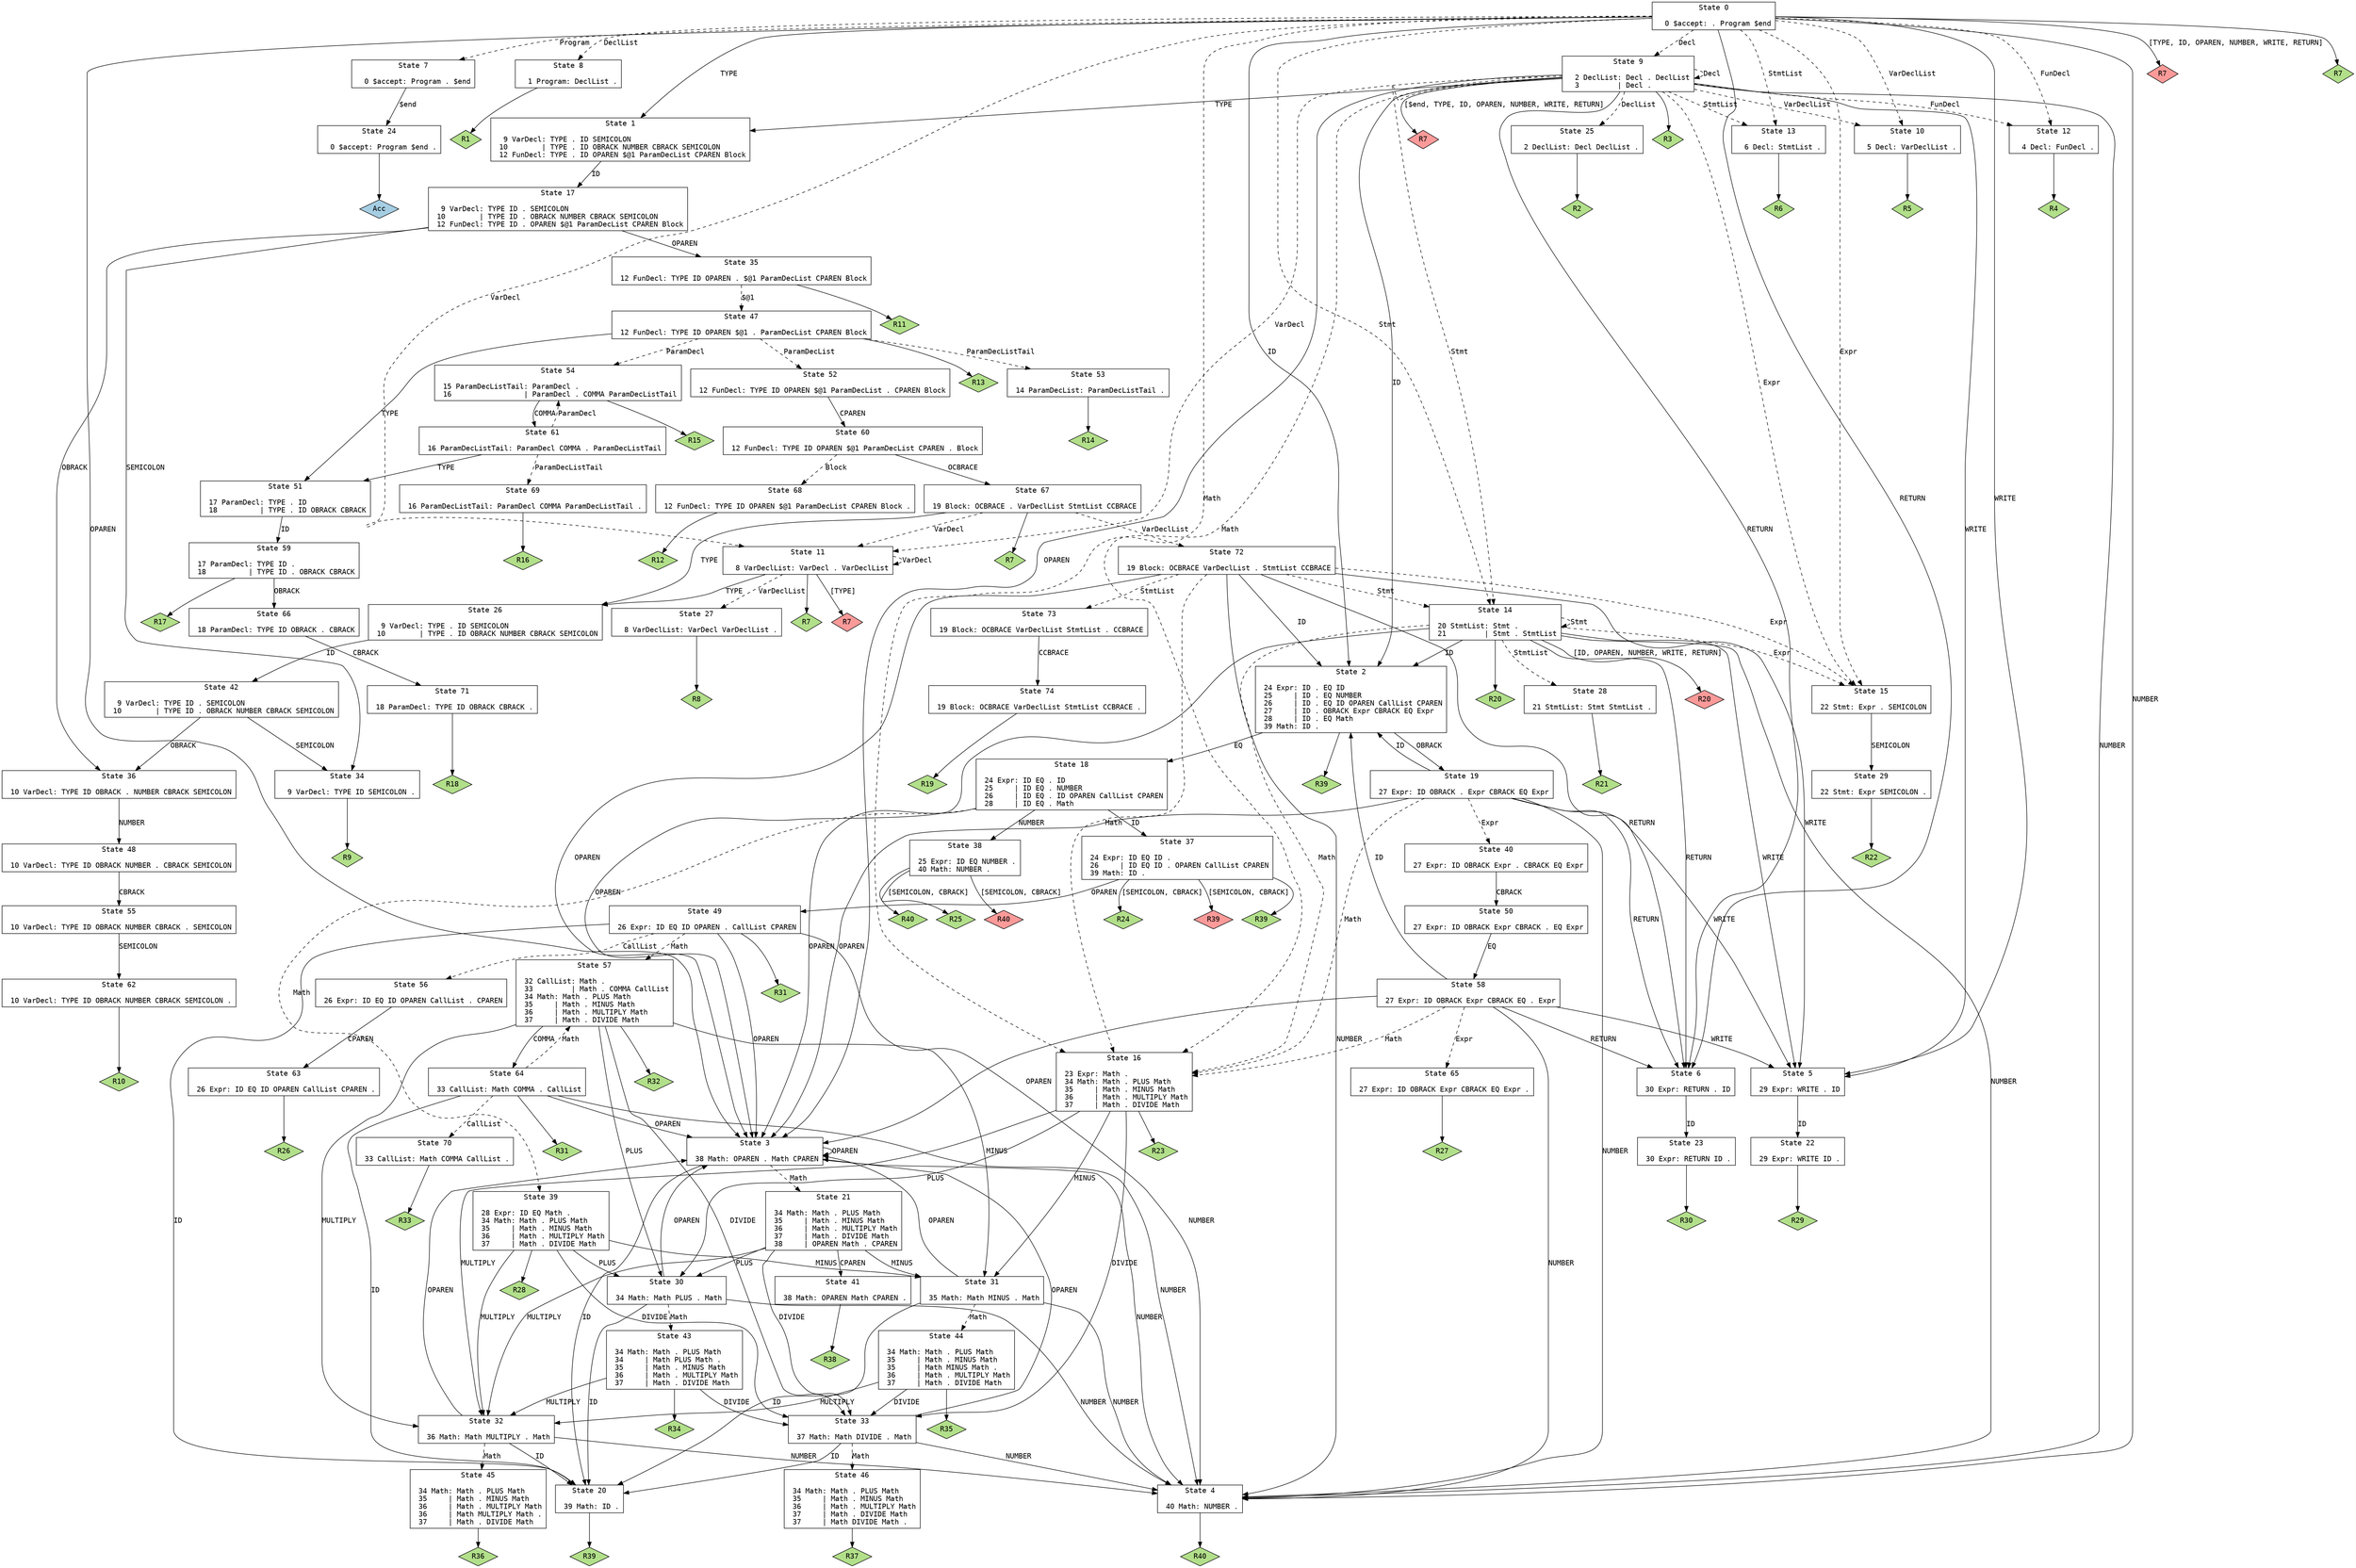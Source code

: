 // Generated by GNU Bison 3.5.1.
// Report bugs to <bug-bison@gnu.org>.
// Home page: <https://www.gnu.org/software/bison/>.

digraph "parser.y"
{
  node [fontname = courier, shape = box, colorscheme = paired6]
  edge [fontname = courier]

  0 [label="State 0\n\l  0 $accept: . Program $end\l"]
  0 -> 1 [style=solid label="TYPE"]
  0 -> 2 [style=solid label="ID"]
  0 -> 3 [style=solid label="OPAREN"]
  0 -> 4 [style=solid label="NUMBER"]
  0 -> 5 [style=solid label="WRITE"]
  0 -> 6 [style=solid label="RETURN"]
  0 -> 7 [style=dashed label="Program"]
  0 -> 8 [style=dashed label="DeclList"]
  0 -> 9 [style=dashed label="Decl"]
  0 -> 10 [style=dashed label="VarDeclList"]
  0 -> 11 [style=dashed label="VarDecl"]
  0 -> 12 [style=dashed label="FunDecl"]
  0 -> 13 [style=dashed label="StmtList"]
  0 -> 14 [style=dashed label="Stmt"]
  0 -> 15 [style=dashed label="Expr"]
  0 -> 16 [style=dashed label="Math"]
  0 -> "0R7d" [label="[TYPE, ID, OPAREN, NUMBER, WRITE, RETURN]", style=solid]
 "0R7d" [label="R7", fillcolor=5, shape=diamond, style=filled]
  0 -> "0R7" [style=solid]
 "0R7" [label="R7", fillcolor=3, shape=diamond, style=filled]
  1 [label="State 1\n\l  9 VarDecl: TYPE . ID SEMICOLON\l 10        | TYPE . ID OBRACK NUMBER CBRACK SEMICOLON\l 12 FunDecl: TYPE . ID OPAREN $@1 ParamDecList CPAREN Block\l"]
  1 -> 17 [style=solid label="ID"]
  2 [label="State 2\n\l 24 Expr: ID . EQ ID\l 25     | ID . EQ NUMBER\l 26     | ID . EQ ID OPAREN CallList CPAREN\l 27     | ID . OBRACK Expr CBRACK EQ Expr\l 28     | ID . EQ Math\l 39 Math: ID .\l"]
  2 -> 18 [style=solid label="EQ"]
  2 -> 19 [style=solid label="OBRACK"]
  2 -> "2R39" [style=solid]
 "2R39" [label="R39", fillcolor=3, shape=diamond, style=filled]
  3 [label="State 3\n\l 38 Math: OPAREN . Math CPAREN\l"]
  3 -> 20 [style=solid label="ID"]
  3 -> 3 [style=solid label="OPAREN"]
  3 -> 4 [style=solid label="NUMBER"]
  3 -> 21 [style=dashed label="Math"]
  4 [label="State 4\n\l 40 Math: NUMBER .\l"]
  4 -> "4R40" [style=solid]
 "4R40" [label="R40", fillcolor=3, shape=diamond, style=filled]
  5 [label="State 5\n\l 29 Expr: WRITE . ID\l"]
  5 -> 22 [style=solid label="ID"]
  6 [label="State 6\n\l 30 Expr: RETURN . ID\l"]
  6 -> 23 [style=solid label="ID"]
  7 [label="State 7\n\l  0 $accept: Program . $end\l"]
  7 -> 24 [style=solid label="$end"]
  8 [label="State 8\n\l  1 Program: DeclList .\l"]
  8 -> "8R1" [style=solid]
 "8R1" [label="R1", fillcolor=3, shape=diamond, style=filled]
  9 [label="State 9\n\l  2 DeclList: Decl . DeclList\l  3         | Decl .\l"]
  9 -> 1 [style=solid label="TYPE"]
  9 -> 2 [style=solid label="ID"]
  9 -> 3 [style=solid label="OPAREN"]
  9 -> 4 [style=solid label="NUMBER"]
  9 -> 5 [style=solid label="WRITE"]
  9 -> 6 [style=solid label="RETURN"]
  9 -> 25 [style=dashed label="DeclList"]
  9 -> 9 [style=dashed label="Decl"]
  9 -> 10 [style=dashed label="VarDeclList"]
  9 -> 11 [style=dashed label="VarDecl"]
  9 -> 12 [style=dashed label="FunDecl"]
  9 -> 13 [style=dashed label="StmtList"]
  9 -> 14 [style=dashed label="Stmt"]
  9 -> 15 [style=dashed label="Expr"]
  9 -> 16 [style=dashed label="Math"]
  9 -> "9R3" [style=solid]
 "9R3" [label="R3", fillcolor=3, shape=diamond, style=filled]
  9 -> "9R7d" [label="[$end, TYPE, ID, OPAREN, NUMBER, WRITE, RETURN]", style=solid]
 "9R7d" [label="R7", fillcolor=5, shape=diamond, style=filled]
  10 [label="State 10\n\l  5 Decl: VarDeclList .\l"]
  10 -> "10R5" [style=solid]
 "10R5" [label="R5", fillcolor=3, shape=diamond, style=filled]
  11 [label="State 11\n\l  8 VarDeclList: VarDecl . VarDeclList\l"]
  11 -> 26 [style=solid label="TYPE"]
  11 -> 27 [style=dashed label="VarDeclList"]
  11 -> 11 [style=dashed label="VarDecl"]
  11 -> "11R7d" [label="[TYPE]", style=solid]
 "11R7d" [label="R7", fillcolor=5, shape=diamond, style=filled]
  11 -> "11R7" [style=solid]
 "11R7" [label="R7", fillcolor=3, shape=diamond, style=filled]
  12 [label="State 12\n\l  4 Decl: FunDecl .\l"]
  12 -> "12R4" [style=solid]
 "12R4" [label="R4", fillcolor=3, shape=diamond, style=filled]
  13 [label="State 13\n\l  6 Decl: StmtList .\l"]
  13 -> "13R6" [style=solid]
 "13R6" [label="R6", fillcolor=3, shape=diamond, style=filled]
  14 [label="State 14\n\l 20 StmtList: Stmt .\l 21         | Stmt . StmtList\l"]
  14 -> 2 [style=solid label="ID"]
  14 -> 3 [style=solid label="OPAREN"]
  14 -> 4 [style=solid label="NUMBER"]
  14 -> 5 [style=solid label="WRITE"]
  14 -> 6 [style=solid label="RETURN"]
  14 -> 28 [style=dashed label="StmtList"]
  14 -> 14 [style=dashed label="Stmt"]
  14 -> 15 [style=dashed label="Expr"]
  14 -> 16 [style=dashed label="Math"]
  14 -> "14R20d" [label="[ID, OPAREN, NUMBER, WRITE, RETURN]", style=solid]
 "14R20d" [label="R20", fillcolor=5, shape=diamond, style=filled]
  14 -> "14R20" [style=solid]
 "14R20" [label="R20", fillcolor=3, shape=diamond, style=filled]
  15 [label="State 15\n\l 22 Stmt: Expr . SEMICOLON\l"]
  15 -> 29 [style=solid label="SEMICOLON"]
  16 [label="State 16\n\l 23 Expr: Math .\l 34 Math: Math . PLUS Math\l 35     | Math . MINUS Math\l 36     | Math . MULTIPLY Math\l 37     | Math . DIVIDE Math\l"]
  16 -> 30 [style=solid label="PLUS"]
  16 -> 31 [style=solid label="MINUS"]
  16 -> 32 [style=solid label="MULTIPLY"]
  16 -> 33 [style=solid label="DIVIDE"]
  16 -> "16R23" [style=solid]
 "16R23" [label="R23", fillcolor=3, shape=diamond, style=filled]
  17 [label="State 17\n\l  9 VarDecl: TYPE ID . SEMICOLON\l 10        | TYPE ID . OBRACK NUMBER CBRACK SEMICOLON\l 12 FunDecl: TYPE ID . OPAREN $@1 ParamDecList CPAREN Block\l"]
  17 -> 34 [style=solid label="SEMICOLON"]
  17 -> 35 [style=solid label="OPAREN"]
  17 -> 36 [style=solid label="OBRACK"]
  18 [label="State 18\n\l 24 Expr: ID EQ . ID\l 25     | ID EQ . NUMBER\l 26     | ID EQ . ID OPAREN CallList CPAREN\l 28     | ID EQ . Math\l"]
  18 -> 37 [style=solid label="ID"]
  18 -> 3 [style=solid label="OPAREN"]
  18 -> 38 [style=solid label="NUMBER"]
  18 -> 39 [style=dashed label="Math"]
  19 [label="State 19\n\l 27 Expr: ID OBRACK . Expr CBRACK EQ Expr\l"]
  19 -> 2 [style=solid label="ID"]
  19 -> 3 [style=solid label="OPAREN"]
  19 -> 4 [style=solid label="NUMBER"]
  19 -> 5 [style=solid label="WRITE"]
  19 -> 6 [style=solid label="RETURN"]
  19 -> 40 [style=dashed label="Expr"]
  19 -> 16 [style=dashed label="Math"]
  20 [label="State 20\n\l 39 Math: ID .\l"]
  20 -> "20R39" [style=solid]
 "20R39" [label="R39", fillcolor=3, shape=diamond, style=filled]
  21 [label="State 21\n\l 34 Math: Math . PLUS Math\l 35     | Math . MINUS Math\l 36     | Math . MULTIPLY Math\l 37     | Math . DIVIDE Math\l 38     | OPAREN Math . CPAREN\l"]
  21 -> 41 [style=solid label="CPAREN"]
  21 -> 30 [style=solid label="PLUS"]
  21 -> 31 [style=solid label="MINUS"]
  21 -> 32 [style=solid label="MULTIPLY"]
  21 -> 33 [style=solid label="DIVIDE"]
  22 [label="State 22\n\l 29 Expr: WRITE ID .\l"]
  22 -> "22R29" [style=solid]
 "22R29" [label="R29", fillcolor=3, shape=diamond, style=filled]
  23 [label="State 23\n\l 30 Expr: RETURN ID .\l"]
  23 -> "23R30" [style=solid]
 "23R30" [label="R30", fillcolor=3, shape=diamond, style=filled]
  24 [label="State 24\n\l  0 $accept: Program $end .\l"]
  24 -> "24R0" [style=solid]
 "24R0" [label="Acc", fillcolor=1, shape=diamond, style=filled]
  25 [label="State 25\n\l  2 DeclList: Decl DeclList .\l"]
  25 -> "25R2" [style=solid]
 "25R2" [label="R2", fillcolor=3, shape=diamond, style=filled]
  26 [label="State 26\n\l  9 VarDecl: TYPE . ID SEMICOLON\l 10        | TYPE . ID OBRACK NUMBER CBRACK SEMICOLON\l"]
  26 -> 42 [style=solid label="ID"]
  27 [label="State 27\n\l  8 VarDeclList: VarDecl VarDeclList .\l"]
  27 -> "27R8" [style=solid]
 "27R8" [label="R8", fillcolor=3, shape=diamond, style=filled]
  28 [label="State 28\n\l 21 StmtList: Stmt StmtList .\l"]
  28 -> "28R21" [style=solid]
 "28R21" [label="R21", fillcolor=3, shape=diamond, style=filled]
  29 [label="State 29\n\l 22 Stmt: Expr SEMICOLON .\l"]
  29 -> "29R22" [style=solid]
 "29R22" [label="R22", fillcolor=3, shape=diamond, style=filled]
  30 [label="State 30\n\l 34 Math: Math PLUS . Math\l"]
  30 -> 20 [style=solid label="ID"]
  30 -> 3 [style=solid label="OPAREN"]
  30 -> 4 [style=solid label="NUMBER"]
  30 -> 43 [style=dashed label="Math"]
  31 [label="State 31\n\l 35 Math: Math MINUS . Math\l"]
  31 -> 20 [style=solid label="ID"]
  31 -> 3 [style=solid label="OPAREN"]
  31 -> 4 [style=solid label="NUMBER"]
  31 -> 44 [style=dashed label="Math"]
  32 [label="State 32\n\l 36 Math: Math MULTIPLY . Math\l"]
  32 -> 20 [style=solid label="ID"]
  32 -> 3 [style=solid label="OPAREN"]
  32 -> 4 [style=solid label="NUMBER"]
  32 -> 45 [style=dashed label="Math"]
  33 [label="State 33\n\l 37 Math: Math DIVIDE . Math\l"]
  33 -> 20 [style=solid label="ID"]
  33 -> 3 [style=solid label="OPAREN"]
  33 -> 4 [style=solid label="NUMBER"]
  33 -> 46 [style=dashed label="Math"]
  34 [label="State 34\n\l  9 VarDecl: TYPE ID SEMICOLON .\l"]
  34 -> "34R9" [style=solid]
 "34R9" [label="R9", fillcolor=3, shape=diamond, style=filled]
  35 [label="State 35\n\l 12 FunDecl: TYPE ID OPAREN . $@1 ParamDecList CPAREN Block\l"]
  35 -> 47 [style=dashed label="$@1"]
  35 -> "35R11" [style=solid]
 "35R11" [label="R11", fillcolor=3, shape=diamond, style=filled]
  36 [label="State 36\n\l 10 VarDecl: TYPE ID OBRACK . NUMBER CBRACK SEMICOLON\l"]
  36 -> 48 [style=solid label="NUMBER"]
  37 [label="State 37\n\l 24 Expr: ID EQ ID .\l 26     | ID EQ ID . OPAREN CallList CPAREN\l 39 Math: ID .\l"]
  37 -> 49 [style=solid label="OPAREN"]
  37 -> "37R24" [label="[SEMICOLON, CBRACK]", style=solid]
 "37R24" [label="R24", fillcolor=3, shape=diamond, style=filled]
  37 -> "37R39d" [label="[SEMICOLON, CBRACK]", style=solid]
 "37R39d" [label="R39", fillcolor=5, shape=diamond, style=filled]
  37 -> "37R39" [style=solid]
 "37R39" [label="R39", fillcolor=3, shape=diamond, style=filled]
  38 [label="State 38\n\l 25 Expr: ID EQ NUMBER .\l 40 Math: NUMBER .\l"]
  38 -> "38R25" [label="[SEMICOLON, CBRACK]", style=solid]
 "38R25" [label="R25", fillcolor=3, shape=diamond, style=filled]
  38 -> "38R40d" [label="[SEMICOLON, CBRACK]", style=solid]
 "38R40d" [label="R40", fillcolor=5, shape=diamond, style=filled]
  38 -> "38R40" [style=solid]
 "38R40" [label="R40", fillcolor=3, shape=diamond, style=filled]
  39 [label="State 39\n\l 28 Expr: ID EQ Math .\l 34 Math: Math . PLUS Math\l 35     | Math . MINUS Math\l 36     | Math . MULTIPLY Math\l 37     | Math . DIVIDE Math\l"]
  39 -> 30 [style=solid label="PLUS"]
  39 -> 31 [style=solid label="MINUS"]
  39 -> 32 [style=solid label="MULTIPLY"]
  39 -> 33 [style=solid label="DIVIDE"]
  39 -> "39R28" [style=solid]
 "39R28" [label="R28", fillcolor=3, shape=diamond, style=filled]
  40 [label="State 40\n\l 27 Expr: ID OBRACK Expr . CBRACK EQ Expr\l"]
  40 -> 50 [style=solid label="CBRACK"]
  41 [label="State 41\n\l 38 Math: OPAREN Math CPAREN .\l"]
  41 -> "41R38" [style=solid]
 "41R38" [label="R38", fillcolor=3, shape=diamond, style=filled]
  42 [label="State 42\n\l  9 VarDecl: TYPE ID . SEMICOLON\l 10        | TYPE ID . OBRACK NUMBER CBRACK SEMICOLON\l"]
  42 -> 34 [style=solid label="SEMICOLON"]
  42 -> 36 [style=solid label="OBRACK"]
  43 [label="State 43\n\l 34 Math: Math . PLUS Math\l 34     | Math PLUS Math .\l 35     | Math . MINUS Math\l 36     | Math . MULTIPLY Math\l 37     | Math . DIVIDE Math\l"]
  43 -> 32 [style=solid label="MULTIPLY"]
  43 -> 33 [style=solid label="DIVIDE"]
  43 -> "43R34" [style=solid]
 "43R34" [label="R34", fillcolor=3, shape=diamond, style=filled]
  44 [label="State 44\n\l 34 Math: Math . PLUS Math\l 35     | Math . MINUS Math\l 35     | Math MINUS Math .\l 36     | Math . MULTIPLY Math\l 37     | Math . DIVIDE Math\l"]
  44 -> 32 [style=solid label="MULTIPLY"]
  44 -> 33 [style=solid label="DIVIDE"]
  44 -> "44R35" [style=solid]
 "44R35" [label="R35", fillcolor=3, shape=diamond, style=filled]
  45 [label="State 45\n\l 34 Math: Math . PLUS Math\l 35     | Math . MINUS Math\l 36     | Math . MULTIPLY Math\l 36     | Math MULTIPLY Math .\l 37     | Math . DIVIDE Math\l"]
  45 -> "45R36" [style=solid]
 "45R36" [label="R36", fillcolor=3, shape=diamond, style=filled]
  46 [label="State 46\n\l 34 Math: Math . PLUS Math\l 35     | Math . MINUS Math\l 36     | Math . MULTIPLY Math\l 37     | Math . DIVIDE Math\l 37     | Math DIVIDE Math .\l"]
  46 -> "46R37" [style=solid]
 "46R37" [label="R37", fillcolor=3, shape=diamond, style=filled]
  47 [label="State 47\n\l 12 FunDecl: TYPE ID OPAREN $@1 . ParamDecList CPAREN Block\l"]
  47 -> 51 [style=solid label="TYPE"]
  47 -> 52 [style=dashed label="ParamDecList"]
  47 -> 53 [style=dashed label="ParamDecListTail"]
  47 -> 54 [style=dashed label="ParamDecl"]
  47 -> "47R13" [style=solid]
 "47R13" [label="R13", fillcolor=3, shape=diamond, style=filled]
  48 [label="State 48\n\l 10 VarDecl: TYPE ID OBRACK NUMBER . CBRACK SEMICOLON\l"]
  48 -> 55 [style=solid label="CBRACK"]
  49 [label="State 49\n\l 26 Expr: ID EQ ID OPAREN . CallList CPAREN\l"]
  49 -> 20 [style=solid label="ID"]
  49 -> 3 [style=solid label="OPAREN"]
  49 -> 4 [style=solid label="NUMBER"]
  49 -> 56 [style=dashed label="CallList"]
  49 -> 57 [style=dashed label="Math"]
  49 -> "49R31" [style=solid]
 "49R31" [label="R31", fillcolor=3, shape=diamond, style=filled]
  50 [label="State 50\n\l 27 Expr: ID OBRACK Expr CBRACK . EQ Expr\l"]
  50 -> 58 [style=solid label="EQ"]
  51 [label="State 51\n\l 17 ParamDecl: TYPE . ID\l 18          | TYPE . ID OBRACK CBRACK\l"]
  51 -> 59 [style=solid label="ID"]
  52 [label="State 52\n\l 12 FunDecl: TYPE ID OPAREN $@1 ParamDecList . CPAREN Block\l"]
  52 -> 60 [style=solid label="CPAREN"]
  53 [label="State 53\n\l 14 ParamDecList: ParamDecListTail .\l"]
  53 -> "53R14" [style=solid]
 "53R14" [label="R14", fillcolor=3, shape=diamond, style=filled]
  54 [label="State 54\n\l 15 ParamDecListTail: ParamDecl .\l 16                 | ParamDecl . COMMA ParamDecListTail\l"]
  54 -> 61 [style=solid label="COMMA"]
  54 -> "54R15" [style=solid]
 "54R15" [label="R15", fillcolor=3, shape=diamond, style=filled]
  55 [label="State 55\n\l 10 VarDecl: TYPE ID OBRACK NUMBER CBRACK . SEMICOLON\l"]
  55 -> 62 [style=solid label="SEMICOLON"]
  56 [label="State 56\n\l 26 Expr: ID EQ ID OPAREN CallList . CPAREN\l"]
  56 -> 63 [style=solid label="CPAREN"]
  57 [label="State 57\n\l 32 CallList: Math .\l 33         | Math . COMMA CallList\l 34 Math: Math . PLUS Math\l 35     | Math . MINUS Math\l 36     | Math . MULTIPLY Math\l 37     | Math . DIVIDE Math\l"]
  57 -> 64 [style=solid label="COMMA"]
  57 -> 30 [style=solid label="PLUS"]
  57 -> 31 [style=solid label="MINUS"]
  57 -> 32 [style=solid label="MULTIPLY"]
  57 -> 33 [style=solid label="DIVIDE"]
  57 -> "57R32" [style=solid]
 "57R32" [label="R32", fillcolor=3, shape=diamond, style=filled]
  58 [label="State 58\n\l 27 Expr: ID OBRACK Expr CBRACK EQ . Expr\l"]
  58 -> 2 [style=solid label="ID"]
  58 -> 3 [style=solid label="OPAREN"]
  58 -> 4 [style=solid label="NUMBER"]
  58 -> 5 [style=solid label="WRITE"]
  58 -> 6 [style=solid label="RETURN"]
  58 -> 65 [style=dashed label="Expr"]
  58 -> 16 [style=dashed label="Math"]
  59 [label="State 59\n\l 17 ParamDecl: TYPE ID .\l 18          | TYPE ID . OBRACK CBRACK\l"]
  59 -> 66 [style=solid label="OBRACK"]
  59 -> "59R17" [style=solid]
 "59R17" [label="R17", fillcolor=3, shape=diamond, style=filled]
  60 [label="State 60\n\l 12 FunDecl: TYPE ID OPAREN $@1 ParamDecList CPAREN . Block\l"]
  60 -> 67 [style=solid label="OCBRACE"]
  60 -> 68 [style=dashed label="Block"]
  61 [label="State 61\n\l 16 ParamDecListTail: ParamDecl COMMA . ParamDecListTail\l"]
  61 -> 51 [style=solid label="TYPE"]
  61 -> 69 [style=dashed label="ParamDecListTail"]
  61 -> 54 [style=dashed label="ParamDecl"]
  62 [label="State 62\n\l 10 VarDecl: TYPE ID OBRACK NUMBER CBRACK SEMICOLON .\l"]
  62 -> "62R10" [style=solid]
 "62R10" [label="R10", fillcolor=3, shape=diamond, style=filled]
  63 [label="State 63\n\l 26 Expr: ID EQ ID OPAREN CallList CPAREN .\l"]
  63 -> "63R26" [style=solid]
 "63R26" [label="R26", fillcolor=3, shape=diamond, style=filled]
  64 [label="State 64\n\l 33 CallList: Math COMMA . CallList\l"]
  64 -> 20 [style=solid label="ID"]
  64 -> 3 [style=solid label="OPAREN"]
  64 -> 4 [style=solid label="NUMBER"]
  64 -> 70 [style=dashed label="CallList"]
  64 -> 57 [style=dashed label="Math"]
  64 -> "64R31" [style=solid]
 "64R31" [label="R31", fillcolor=3, shape=diamond, style=filled]
  65 [label="State 65\n\l 27 Expr: ID OBRACK Expr CBRACK EQ Expr .\l"]
  65 -> "65R27" [style=solid]
 "65R27" [label="R27", fillcolor=3, shape=diamond, style=filled]
  66 [label="State 66\n\l 18 ParamDecl: TYPE ID OBRACK . CBRACK\l"]
  66 -> 71 [style=solid label="CBRACK"]
  67 [label="State 67\n\l 19 Block: OCBRACE . VarDeclList StmtList CCBRACE\l"]
  67 -> 26 [style=solid label="TYPE"]
  67 -> 72 [style=dashed label="VarDeclList"]
  67 -> 11 [style=dashed label="VarDecl"]
  67 -> "67R7" [style=solid]
 "67R7" [label="R7", fillcolor=3, shape=diamond, style=filled]
  68 [label="State 68\n\l 12 FunDecl: TYPE ID OPAREN $@1 ParamDecList CPAREN Block .\l"]
  68 -> "68R12" [style=solid]
 "68R12" [label="R12", fillcolor=3, shape=diamond, style=filled]
  69 [label="State 69\n\l 16 ParamDecListTail: ParamDecl COMMA ParamDecListTail .\l"]
  69 -> "69R16" [style=solid]
 "69R16" [label="R16", fillcolor=3, shape=diamond, style=filled]
  70 [label="State 70\n\l 33 CallList: Math COMMA CallList .\l"]
  70 -> "70R33" [style=solid]
 "70R33" [label="R33", fillcolor=3, shape=diamond, style=filled]
  71 [label="State 71\n\l 18 ParamDecl: TYPE ID OBRACK CBRACK .\l"]
  71 -> "71R18" [style=solid]
 "71R18" [label="R18", fillcolor=3, shape=diamond, style=filled]
  72 [label="State 72\n\l 19 Block: OCBRACE VarDeclList . StmtList CCBRACE\l"]
  72 -> 2 [style=solid label="ID"]
  72 -> 3 [style=solid label="OPAREN"]
  72 -> 4 [style=solid label="NUMBER"]
  72 -> 5 [style=solid label="WRITE"]
  72 -> 6 [style=solid label="RETURN"]
  72 -> 73 [style=dashed label="StmtList"]
  72 -> 14 [style=dashed label="Stmt"]
  72 -> 15 [style=dashed label="Expr"]
  72 -> 16 [style=dashed label="Math"]
  73 [label="State 73\n\l 19 Block: OCBRACE VarDeclList StmtList . CCBRACE\l"]
  73 -> 74 [style=solid label="CCBRACE"]
  74 [label="State 74\n\l 19 Block: OCBRACE VarDeclList StmtList CCBRACE .\l"]
  74 -> "74R19" [style=solid]
 "74R19" [label="R19", fillcolor=3, shape=diamond, style=filled]
}
